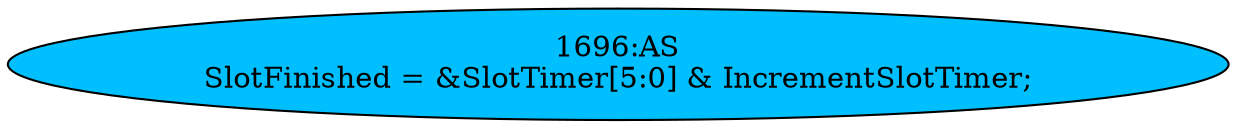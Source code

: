 strict digraph "" {
	node [label="\N"];
	"1696:AS"	 [ast="<pyverilog.vparser.ast.Assign object at 0x7f37fb678850>",
		def_var="['SlotFinished']",
		fillcolor=deepskyblue,
		label="1696:AS
SlotFinished = &SlotTimer[5:0] & IncrementSlotTimer;",
		statements="[]",
		style=filled,
		typ=Assign,
		use_var="['SlotTimer', 'IncrementSlotTimer']"];
}
